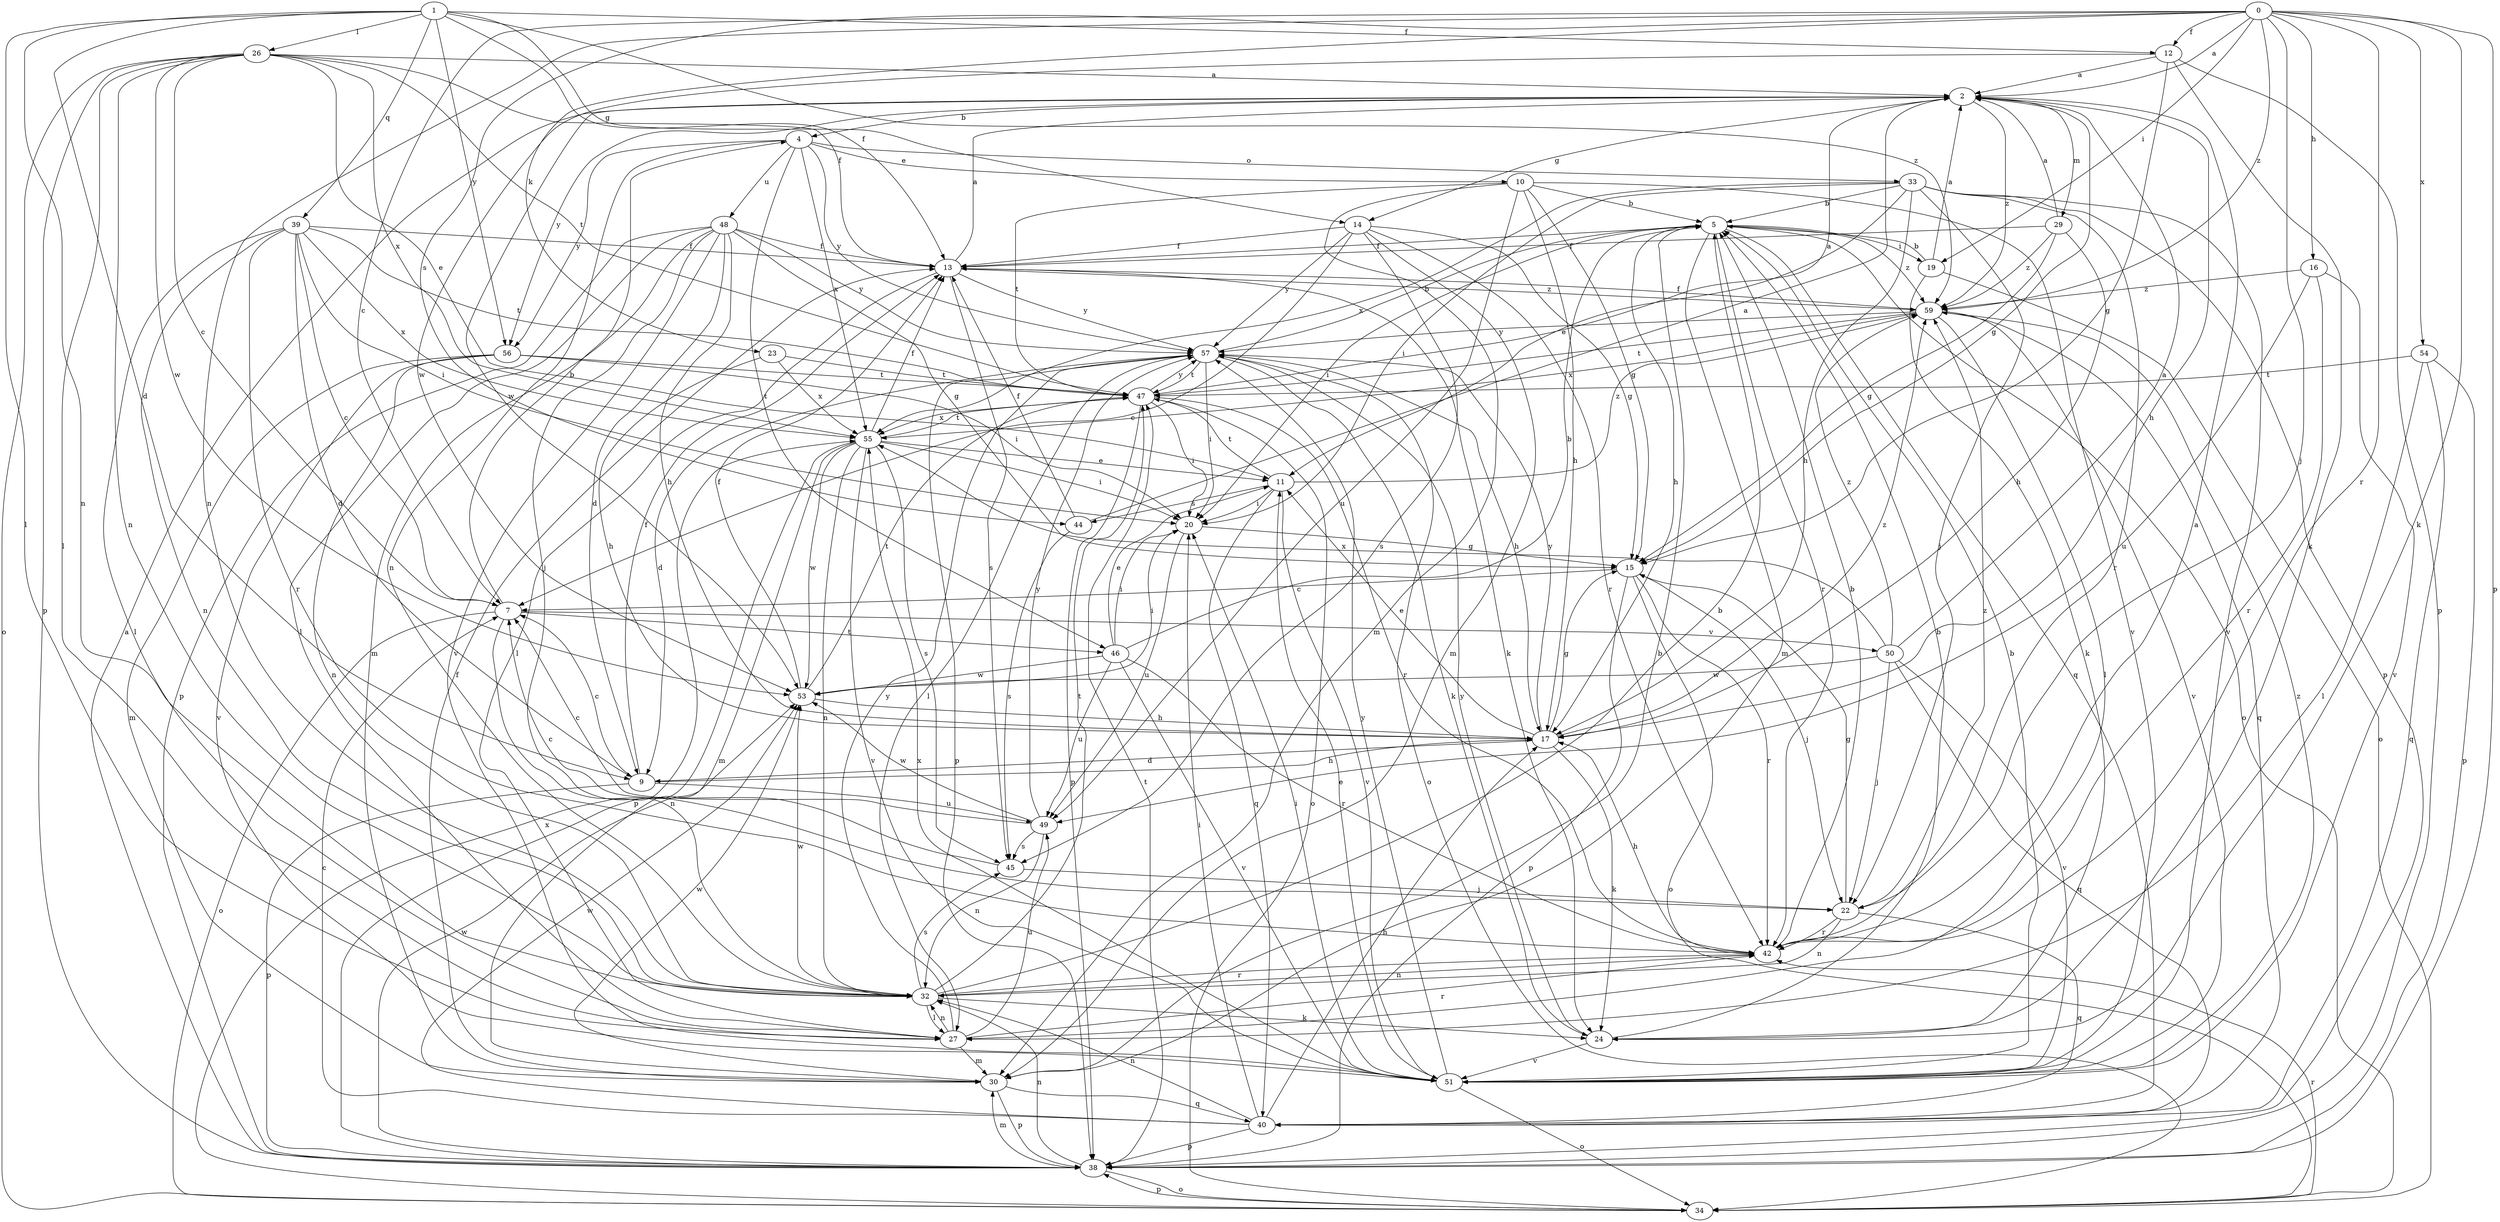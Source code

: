 strict digraph  {
0;
1;
2;
4;
5;
7;
9;
10;
11;
12;
13;
14;
15;
16;
17;
19;
20;
22;
23;
24;
26;
27;
29;
30;
32;
33;
34;
38;
39;
40;
42;
44;
45;
46;
47;
48;
49;
50;
51;
53;
54;
55;
56;
57;
59;
0 -> 2  [label=a];
0 -> 7  [label=c];
0 -> 12  [label=f];
0 -> 16  [label=h];
0 -> 19  [label=i];
0 -> 22  [label=j];
0 -> 23  [label=k];
0 -> 24  [label=k];
0 -> 32  [label=n];
0 -> 38  [label=p];
0 -> 42  [label=r];
0 -> 44  [label=s];
0 -> 54  [label=x];
0 -> 59  [label=z];
1 -> 9  [label=d];
1 -> 12  [label=f];
1 -> 13  [label=f];
1 -> 14  [label=g];
1 -> 26  [label=l];
1 -> 27  [label=l];
1 -> 32  [label=n];
1 -> 39  [label=q];
1 -> 56  [label=y];
1 -> 59  [label=z];
2 -> 4  [label=b];
2 -> 14  [label=g];
2 -> 15  [label=g];
2 -> 17  [label=h];
2 -> 29  [label=m];
2 -> 53  [label=w];
2 -> 56  [label=y];
2 -> 59  [label=z];
4 -> 10  [label=e];
4 -> 32  [label=n];
4 -> 33  [label=o];
4 -> 46  [label=t];
4 -> 48  [label=u];
4 -> 55  [label=x];
4 -> 56  [label=y];
4 -> 57  [label=y];
5 -> 13  [label=f];
5 -> 17  [label=h];
5 -> 19  [label=i];
5 -> 20  [label=i];
5 -> 30  [label=m];
5 -> 34  [label=o];
5 -> 40  [label=q];
5 -> 42  [label=r];
5 -> 59  [label=z];
7 -> 4  [label=b];
7 -> 32  [label=n];
7 -> 34  [label=o];
7 -> 46  [label=t];
7 -> 50  [label=v];
9 -> 7  [label=c];
9 -> 13  [label=f];
9 -> 17  [label=h];
9 -> 38  [label=p];
9 -> 49  [label=u];
10 -> 5  [label=b];
10 -> 15  [label=g];
10 -> 17  [label=h];
10 -> 30  [label=m];
10 -> 47  [label=t];
10 -> 49  [label=u];
10 -> 51  [label=v];
11 -> 20  [label=i];
11 -> 40  [label=q];
11 -> 44  [label=s];
11 -> 47  [label=t];
11 -> 51  [label=v];
11 -> 59  [label=z];
12 -> 2  [label=a];
12 -> 15  [label=g];
12 -> 24  [label=k];
12 -> 38  [label=p];
12 -> 53  [label=w];
13 -> 2  [label=a];
13 -> 24  [label=k];
13 -> 27  [label=l];
13 -> 45  [label=s];
13 -> 57  [label=y];
13 -> 59  [label=z];
14 -> 7  [label=c];
14 -> 13  [label=f];
14 -> 15  [label=g];
14 -> 30  [label=m];
14 -> 42  [label=r];
14 -> 45  [label=s];
14 -> 57  [label=y];
15 -> 7  [label=c];
15 -> 22  [label=j];
15 -> 34  [label=o];
15 -> 38  [label=p];
15 -> 42  [label=r];
16 -> 42  [label=r];
16 -> 49  [label=u];
16 -> 51  [label=v];
16 -> 59  [label=z];
17 -> 9  [label=d];
17 -> 11  [label=e];
17 -> 15  [label=g];
17 -> 24  [label=k];
17 -> 57  [label=y];
17 -> 59  [label=z];
19 -> 2  [label=a];
19 -> 5  [label=b];
19 -> 24  [label=k];
19 -> 34  [label=o];
20 -> 15  [label=g];
20 -> 49  [label=u];
22 -> 15  [label=g];
22 -> 32  [label=n];
22 -> 40  [label=q];
22 -> 42  [label=r];
22 -> 59  [label=z];
23 -> 17  [label=h];
23 -> 47  [label=t];
23 -> 55  [label=x];
24 -> 5  [label=b];
24 -> 51  [label=v];
24 -> 57  [label=y];
26 -> 2  [label=a];
26 -> 7  [label=c];
26 -> 11  [label=e];
26 -> 13  [label=f];
26 -> 27  [label=l];
26 -> 32  [label=n];
26 -> 34  [label=o];
26 -> 38  [label=p];
26 -> 47  [label=t];
26 -> 53  [label=w];
26 -> 55  [label=x];
27 -> 30  [label=m];
27 -> 32  [label=n];
27 -> 42  [label=r];
27 -> 49  [label=u];
27 -> 57  [label=y];
29 -> 2  [label=a];
29 -> 13  [label=f];
29 -> 15  [label=g];
29 -> 17  [label=h];
29 -> 59  [label=z];
30 -> 5  [label=b];
30 -> 13  [label=f];
30 -> 38  [label=p];
30 -> 40  [label=q];
30 -> 53  [label=w];
32 -> 5  [label=b];
32 -> 24  [label=k];
32 -> 27  [label=l];
32 -> 42  [label=r];
32 -> 45  [label=s];
32 -> 47  [label=t];
32 -> 53  [label=w];
33 -> 5  [label=b];
33 -> 11  [label=e];
33 -> 17  [label=h];
33 -> 20  [label=i];
33 -> 22  [label=j];
33 -> 38  [label=p];
33 -> 42  [label=r];
33 -> 51  [label=v];
33 -> 55  [label=x];
34 -> 38  [label=p];
34 -> 42  [label=r];
34 -> 55  [label=x];
38 -> 2  [label=a];
38 -> 30  [label=m];
38 -> 32  [label=n];
38 -> 34  [label=o];
38 -> 47  [label=t];
38 -> 53  [label=w];
39 -> 7  [label=c];
39 -> 9  [label=d];
39 -> 13  [label=f];
39 -> 20  [label=i];
39 -> 27  [label=l];
39 -> 32  [label=n];
39 -> 42  [label=r];
39 -> 47  [label=t];
39 -> 55  [label=x];
40 -> 7  [label=c];
40 -> 17  [label=h];
40 -> 20  [label=i];
40 -> 32  [label=n];
40 -> 38  [label=p];
40 -> 53  [label=w];
42 -> 2  [label=a];
42 -> 5  [label=b];
42 -> 17  [label=h];
42 -> 32  [label=n];
44 -> 2  [label=a];
44 -> 13  [label=f];
44 -> 45  [label=s];
45 -> 7  [label=c];
45 -> 22  [label=j];
46 -> 5  [label=b];
46 -> 11  [label=e];
46 -> 20  [label=i];
46 -> 42  [label=r];
46 -> 49  [label=u];
46 -> 51  [label=v];
46 -> 53  [label=w];
47 -> 2  [label=a];
47 -> 20  [label=i];
47 -> 34  [label=o];
47 -> 38  [label=p];
47 -> 42  [label=r];
47 -> 55  [label=x];
47 -> 57  [label=y];
48 -> 9  [label=d];
48 -> 13  [label=f];
48 -> 15  [label=g];
48 -> 17  [label=h];
48 -> 22  [label=j];
48 -> 27  [label=l];
48 -> 30  [label=m];
48 -> 38  [label=p];
48 -> 51  [label=v];
48 -> 57  [label=y];
49 -> 7  [label=c];
49 -> 32  [label=n];
49 -> 45  [label=s];
49 -> 53  [label=w];
49 -> 57  [label=y];
50 -> 2  [label=a];
50 -> 22  [label=j];
50 -> 40  [label=q];
50 -> 51  [label=v];
50 -> 53  [label=w];
50 -> 55  [label=x];
50 -> 59  [label=z];
51 -> 5  [label=b];
51 -> 11  [label=e];
51 -> 20  [label=i];
51 -> 34  [label=o];
51 -> 55  [label=x];
51 -> 57  [label=y];
51 -> 59  [label=z];
53 -> 13  [label=f];
53 -> 17  [label=h];
53 -> 20  [label=i];
53 -> 47  [label=t];
54 -> 27  [label=l];
54 -> 38  [label=p];
54 -> 40  [label=q];
54 -> 47  [label=t];
55 -> 11  [label=e];
55 -> 13  [label=f];
55 -> 20  [label=i];
55 -> 30  [label=m];
55 -> 32  [label=n];
55 -> 38  [label=p];
55 -> 45  [label=s];
55 -> 47  [label=t];
55 -> 51  [label=v];
55 -> 53  [label=w];
56 -> 20  [label=i];
56 -> 30  [label=m];
56 -> 32  [label=n];
56 -> 47  [label=t];
56 -> 51  [label=v];
57 -> 5  [label=b];
57 -> 9  [label=d];
57 -> 17  [label=h];
57 -> 20  [label=i];
57 -> 24  [label=k];
57 -> 27  [label=l];
57 -> 34  [label=o];
57 -> 38  [label=p];
57 -> 47  [label=t];
59 -> 13  [label=f];
59 -> 27  [label=l];
59 -> 40  [label=q];
59 -> 47  [label=t];
59 -> 51  [label=v];
59 -> 55  [label=x];
59 -> 57  [label=y];
}
